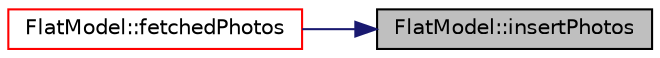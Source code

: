 digraph "FlatModel::insertPhotos"
{
 // LATEX_PDF_SIZE
  edge [fontname="Helvetica",fontsize="10",labelfontname="Helvetica",labelfontsize="10"];
  node [fontname="Helvetica",fontsize="10",shape=record];
  rankdir="RL";
  Node1 [label="FlatModel::insertPhotos",height=0.2,width=0.4,color="black", fillcolor="grey75", style="filled", fontcolor="black",tooltip=" "];
  Node1 -> Node2 [dir="back",color="midnightblue",fontsize="10",style="solid",fontname="Helvetica"];
  Node2 [label="FlatModel::fetchedPhotos",height=0.2,width=0.4,color="red", fillcolor="white", style="filled",URL="$class_flat_model.html#a592defb48c9e248c670c50350d8e663b",tooltip=" "];
}
